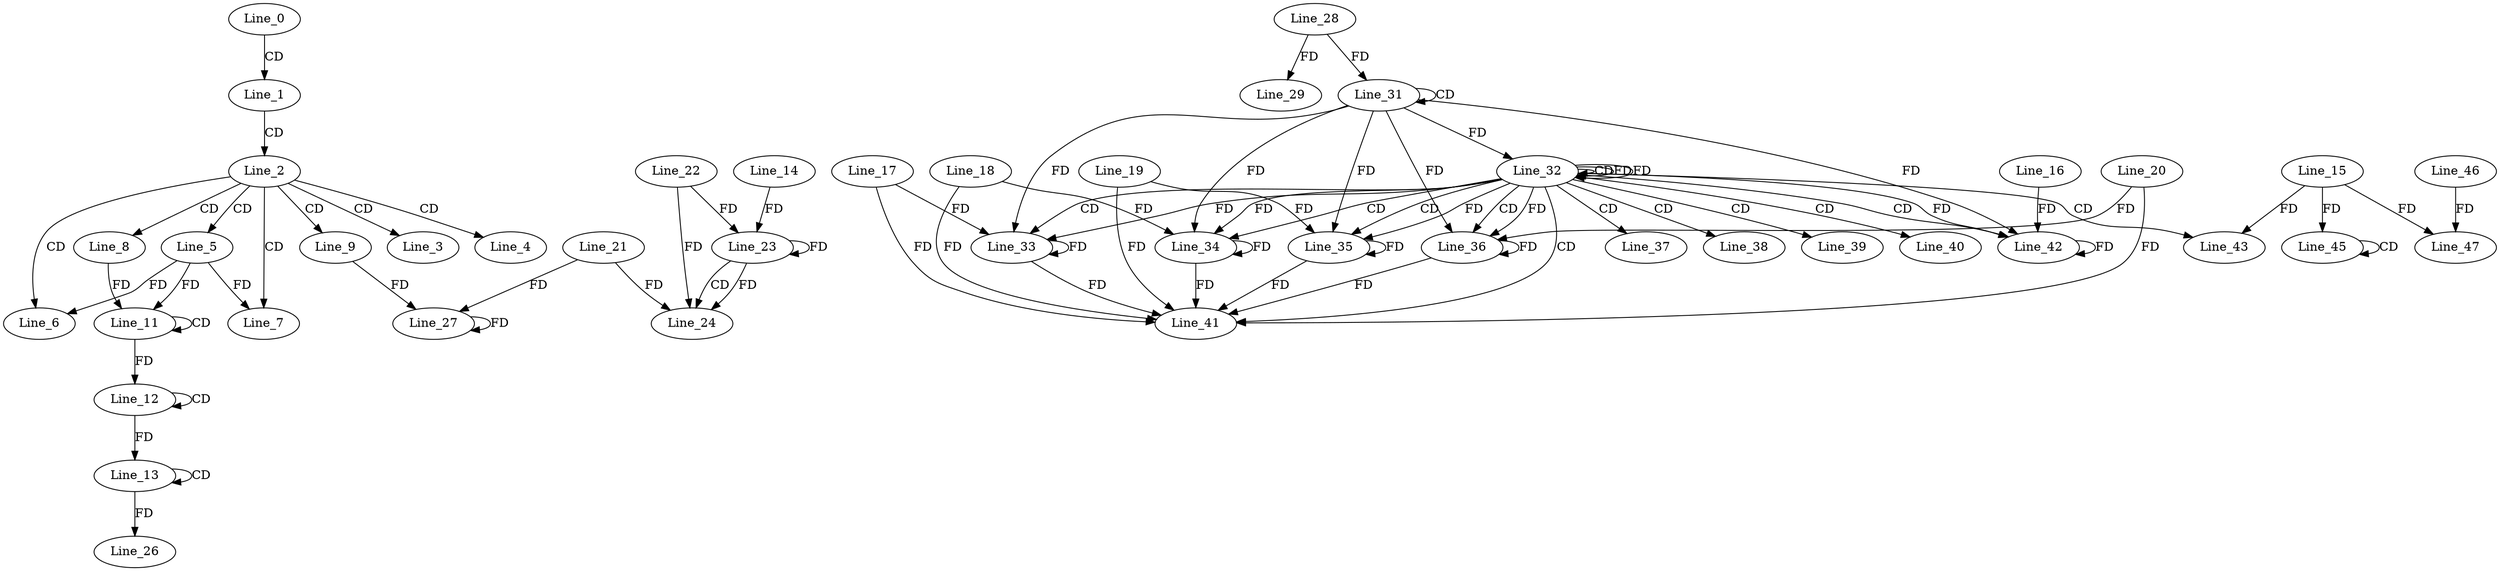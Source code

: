 digraph G {
  Line_0;
  Line_1;
  Line_2;
  Line_3;
  Line_4;
  Line_5;
  Line_6;
  Line_7;
  Line_8;
  Line_9;
  Line_11;
  Line_11;
  Line_12;
  Line_12;
  Line_13;
  Line_13;
  Line_23;
  Line_22;
  Line_23;
  Line_14;
  Line_23;
  Line_24;
  Line_21;
  Line_26;
  Line_27;
  Line_27;
  Line_28;
  Line_29;
  Line_31;
  Line_31;
  Line_32;
  Line_32;
  Line_32;
  Line_32;
  Line_33;
  Line_17;
  Line_33;
  Line_33;
  Line_34;
  Line_18;
  Line_34;
  Line_34;
  Line_35;
  Line_19;
  Line_35;
  Line_35;
  Line_36;
  Line_20;
  Line_36;
  Line_36;
  Line_37;
  Line_38;
  Line_39;
  Line_40;
  Line_41;
  Line_42;
  Line_16;
  Line_42;
  Line_42;
  Line_42;
  Line_43;
  Line_15;
  Line_45;
  Line_45;
  Line_47;
  Line_46;
  Line_0 -> Line_1 [ label="CD" ];
  Line_1 -> Line_2 [ label="CD" ];
  Line_2 -> Line_3 [ label="CD" ];
  Line_2 -> Line_4 [ label="CD" ];
  Line_2 -> Line_5 [ label="CD" ];
  Line_2 -> Line_6 [ label="CD" ];
  Line_5 -> Line_6 [ label="FD" ];
  Line_2 -> Line_7 [ label="CD" ];
  Line_5 -> Line_7 [ label="FD" ];
  Line_2 -> Line_8 [ label="CD" ];
  Line_2 -> Line_9 [ label="CD" ];
  Line_11 -> Line_11 [ label="CD" ];
  Line_8 -> Line_11 [ label="FD" ];
  Line_5 -> Line_11 [ label="FD" ];
  Line_12 -> Line_12 [ label="CD" ];
  Line_11 -> Line_12 [ label="FD" ];
  Line_13 -> Line_13 [ label="CD" ];
  Line_12 -> Line_13 [ label="FD" ];
  Line_23 -> Line_23 [ label="FD" ];
  Line_22 -> Line_23 [ label="FD" ];
  Line_14 -> Line_23 [ label="FD" ];
  Line_23 -> Line_24 [ label="CD" ];
  Line_21 -> Line_24 [ label="FD" ];
  Line_23 -> Line_24 [ label="FD" ];
  Line_22 -> Line_24 [ label="FD" ];
  Line_13 -> Line_26 [ label="FD" ];
  Line_9 -> Line_27 [ label="FD" ];
  Line_27 -> Line_27 [ label="FD" ];
  Line_21 -> Line_27 [ label="FD" ];
  Line_28 -> Line_29 [ label="FD" ];
  Line_31 -> Line_31 [ label="CD" ];
  Line_28 -> Line_31 [ label="FD" ];
  Line_32 -> Line_32 [ label="CD" ];
  Line_31 -> Line_32 [ label="FD" ];
  Line_32 -> Line_32 [ label="FD" ];
  Line_32 -> Line_33 [ label="CD" ];
  Line_33 -> Line_33 [ label="FD" ];
  Line_17 -> Line_33 [ label="FD" ];
  Line_31 -> Line_33 [ label="FD" ];
  Line_32 -> Line_33 [ label="FD" ];
  Line_32 -> Line_34 [ label="CD" ];
  Line_34 -> Line_34 [ label="FD" ];
  Line_18 -> Line_34 [ label="FD" ];
  Line_31 -> Line_34 [ label="FD" ];
  Line_32 -> Line_34 [ label="FD" ];
  Line_32 -> Line_35 [ label="CD" ];
  Line_35 -> Line_35 [ label="FD" ];
  Line_19 -> Line_35 [ label="FD" ];
  Line_31 -> Line_35 [ label="FD" ];
  Line_32 -> Line_35 [ label="FD" ];
  Line_32 -> Line_36 [ label="CD" ];
  Line_36 -> Line_36 [ label="FD" ];
  Line_20 -> Line_36 [ label="FD" ];
  Line_31 -> Line_36 [ label="FD" ];
  Line_32 -> Line_36 [ label="FD" ];
  Line_32 -> Line_37 [ label="CD" ];
  Line_32 -> Line_38 [ label="CD" ];
  Line_32 -> Line_39 [ label="CD" ];
  Line_32 -> Line_40 [ label="CD" ];
  Line_32 -> Line_41 [ label="CD" ];
  Line_33 -> Line_41 [ label="FD" ];
  Line_17 -> Line_41 [ label="FD" ];
  Line_34 -> Line_41 [ label="FD" ];
  Line_18 -> Line_41 [ label="FD" ];
  Line_35 -> Line_41 [ label="FD" ];
  Line_19 -> Line_41 [ label="FD" ];
  Line_36 -> Line_41 [ label="FD" ];
  Line_20 -> Line_41 [ label="FD" ];
  Line_32 -> Line_42 [ label="CD" ];
  Line_42 -> Line_42 [ label="FD" ];
  Line_16 -> Line_42 [ label="FD" ];
  Line_31 -> Line_42 [ label="FD" ];
  Line_32 -> Line_42 [ label="FD" ];
  Line_32 -> Line_43 [ label="CD" ];
  Line_15 -> Line_43 [ label="FD" ];
  Line_45 -> Line_45 [ label="CD" ];
  Line_15 -> Line_45 [ label="FD" ];
  Line_15 -> Line_47 [ label="FD" ];
  Line_46 -> Line_47 [ label="FD" ];
  Line_32 -> Line_32 [ label="FD" ];
}

